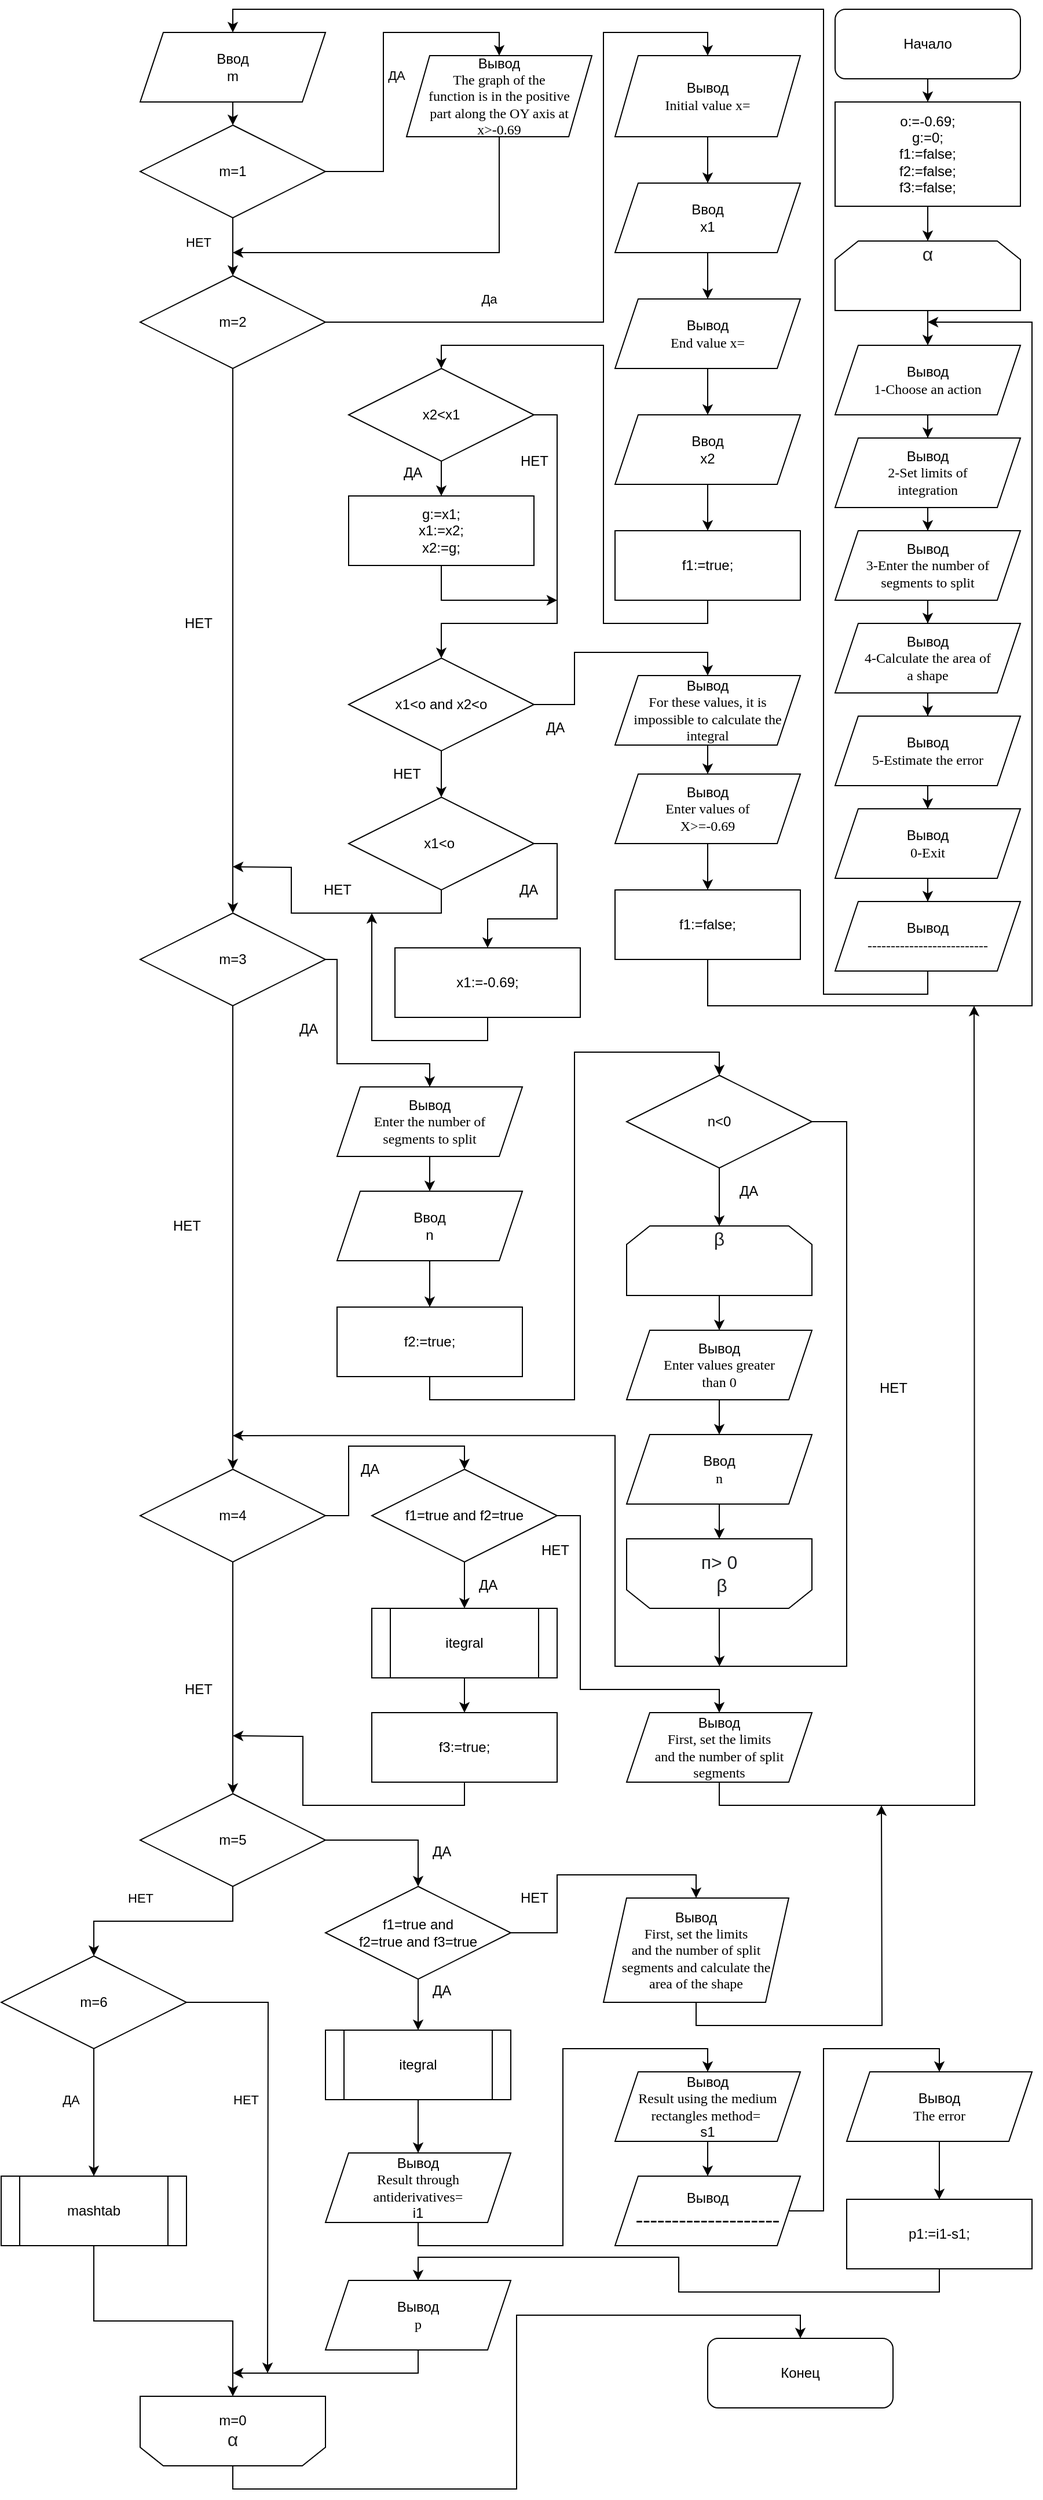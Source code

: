 <mxfile version="14.1.1" type="device"><diagram id="ClOhgn2QvJvD-I6MHnVU" name="Page-1"><mxGraphModel dx="2249" dy="762" grid="1" gridSize="10" guides="1" tooltips="1" connect="1" arrows="1" fold="1" page="1" pageScale="1" pageWidth="827" pageHeight="1169" math="0" shadow="0"><root><mxCell id="0"/><mxCell id="1" parent="0"/><mxCell id="sKtjdgmbqi3v7mKCcm5O-3" style="edgeStyle=orthogonalEdgeStyle;rounded=0;orthogonalLoop=1;jettySize=auto;html=1;exitX=0.5;exitY=1;exitDx=0;exitDy=0;entryX=0.5;entryY=0;entryDx=0;entryDy=0;" parent="1" source="sKtjdgmbqi3v7mKCcm5O-1" target="sKtjdgmbqi3v7mKCcm5O-2" edge="1"><mxGeometry relative="1" as="geometry"/></mxCell><mxCell id="sKtjdgmbqi3v7mKCcm5O-1" value="Начало" style="rounded=1;whiteSpace=wrap;html=1;" parent="1" vertex="1"><mxGeometry x="640" y="10" width="160" height="60" as="geometry"/></mxCell><mxCell id="BV4T6f-aQ7w7a4bFp99j-3" style="edgeStyle=orthogonalEdgeStyle;rounded=0;orthogonalLoop=1;jettySize=auto;html=1;exitX=0.5;exitY=1;exitDx=0;exitDy=0;entryX=0.5;entryY=0;entryDx=0;entryDy=0;" parent="1" source="sKtjdgmbqi3v7mKCcm5O-2" target="BV4T6f-aQ7w7a4bFp99j-2" edge="1"><mxGeometry relative="1" as="geometry"/></mxCell><mxCell id="sKtjdgmbqi3v7mKCcm5O-2" value="o:=-0.69;&lt;br&gt;g:=0;&lt;br&gt;f1:=false;&lt;br&gt;f2:=false;&lt;br&gt;f3:=false;" style="rounded=0;whiteSpace=wrap;html=1;" parent="1" vertex="1"><mxGeometry x="640" y="90" width="160" height="90" as="geometry"/></mxCell><mxCell id="BV4T6f-aQ7w7a4bFp99j-15" style="edgeStyle=orthogonalEdgeStyle;rounded=0;orthogonalLoop=1;jettySize=auto;html=1;exitX=0.5;exitY=1;exitDx=0;exitDy=0;entryX=0.5;entryY=0;entryDx=0;entryDy=0;" parent="1" source="BV4T6f-aQ7w7a4bFp99j-2" target="BV4T6f-aQ7w7a4bFp99j-5" edge="1"><mxGeometry relative="1" as="geometry"/></mxCell><mxCell id="BV4T6f-aQ7w7a4bFp99j-2" value="&lt;span style=&quot;color: rgb(34 , 34 , 34) ; font-family: &amp;#34;arial&amp;#34; , sans-serif ; font-size: 16px ; text-align: left ; background-color: rgb(255 , 255 , 255)&quot;&gt;α&lt;br&gt;&lt;br&gt;&lt;br&gt;&lt;/span&gt;" style="shape=loopLimit;whiteSpace=wrap;html=1;" parent="1" vertex="1"><mxGeometry x="640" y="210" width="160" height="60" as="geometry"/></mxCell><mxCell id="BV4T6f-aQ7w7a4bFp99j-4" value="" style="edgeStyle=orthogonalEdgeStyle;rounded=0;orthogonalLoop=1;jettySize=auto;html=1;" parent="1" source="BV4T6f-aQ7w7a4bFp99j-5" target="BV4T6f-aQ7w7a4bFp99j-7" edge="1"><mxGeometry relative="1" as="geometry"/></mxCell><mxCell id="BV4T6f-aQ7w7a4bFp99j-5" value="Вывод&lt;br&gt;&lt;span lang=&quot;EN-US&quot; style=&quot;font-family: &amp;#34;times new roman&amp;#34; , serif&quot;&gt;&lt;font style=&quot;font-size: 12px&quot;&gt;&lt;span lang=&quot;EN-US&quot; style=&quot;font-family: &amp;#34;times new roman&amp;#34; , serif&quot;&gt;1-&lt;/span&gt;Choose an action&lt;/font&gt;&lt;/span&gt;" style="shape=parallelogram;perimeter=parallelogramPerimeter;whiteSpace=wrap;html=1;fixedSize=1;" parent="1" vertex="1"><mxGeometry x="640" y="300" width="160" height="60" as="geometry"/></mxCell><mxCell id="BV4T6f-aQ7w7a4bFp99j-6" value="" style="edgeStyle=orthogonalEdgeStyle;rounded=0;orthogonalLoop=1;jettySize=auto;html=1;" parent="1" source="BV4T6f-aQ7w7a4bFp99j-7" target="BV4T6f-aQ7w7a4bFp99j-9" edge="1"><mxGeometry relative="1" as="geometry"/></mxCell><mxCell id="BV4T6f-aQ7w7a4bFp99j-7" value="Вывод&lt;br&gt;&lt;span lang=&quot;EN-US&quot; style=&quot;font-family: &amp;#34;times new roman&amp;#34; , serif&quot;&gt;&lt;font style=&quot;font-size: 12px&quot;&gt;2-Set limits of&lt;br/&gt;integration&lt;/font&gt;&lt;/span&gt;" style="shape=parallelogram;perimeter=parallelogramPerimeter;whiteSpace=wrap;html=1;fixedSize=1;" parent="1" vertex="1"><mxGeometry x="640" y="380" width="160" height="60" as="geometry"/></mxCell><mxCell id="BV4T6f-aQ7w7a4bFp99j-8" value="" style="edgeStyle=orthogonalEdgeStyle;rounded=0;orthogonalLoop=1;jettySize=auto;html=1;" parent="1" source="BV4T6f-aQ7w7a4bFp99j-9" target="BV4T6f-aQ7w7a4bFp99j-11" edge="1"><mxGeometry relative="1" as="geometry"/></mxCell><mxCell id="BV4T6f-aQ7w7a4bFp99j-9" value="Вывод&lt;br&gt;&lt;span lang=&quot;EN-US&quot; style=&quot;font-family: &amp;#34;times new roman&amp;#34; , serif&quot;&gt;&lt;font&gt;&lt;span lang=&quot;EN-US&quot; style=&quot;font-family: &amp;#34;times new roman&amp;#34; , serif&quot;&gt;&lt;font style=&quot;font-size: 12px&quot;&gt;3-Enter the number of&lt;br/&gt;segments to split&lt;/font&gt;&lt;/span&gt;&lt;br&gt;&lt;/font&gt;&lt;/span&gt;" style="shape=parallelogram;perimeter=parallelogramPerimeter;whiteSpace=wrap;html=1;fixedSize=1;" parent="1" vertex="1"><mxGeometry x="640" y="460" width="160" height="60" as="geometry"/></mxCell><mxCell id="BV4T6f-aQ7w7a4bFp99j-10" value="" style="edgeStyle=orthogonalEdgeStyle;rounded=0;orthogonalLoop=1;jettySize=auto;html=1;" parent="1" source="BV4T6f-aQ7w7a4bFp99j-11" target="BV4T6f-aQ7w7a4bFp99j-13" edge="1"><mxGeometry relative="1" as="geometry"/></mxCell><mxCell id="BV4T6f-aQ7w7a4bFp99j-11" value="Вывод&lt;br&gt;&lt;span lang=&quot;EN-US&quot; style=&quot;font-family: &amp;#34;times new roman&amp;#34; , serif&quot;&gt;&lt;font&gt;&lt;span lang=&quot;EN-US&quot; style=&quot;font-family: &amp;#34;times new roman&amp;#34; , serif&quot;&gt;&lt;font size=&quot;1&quot;&gt;&lt;span lang=&quot;EN-US&quot; style=&quot;font-family: &amp;#34;times new roman&amp;#34; , serif ; font-size: 12px&quot;&gt;4-Calculate the area of&lt;br/&gt;a shape&lt;/span&gt;&lt;/font&gt;&lt;/span&gt;&lt;br&gt;&lt;/font&gt;&lt;/span&gt;" style="shape=parallelogram;perimeter=parallelogramPerimeter;whiteSpace=wrap;html=1;fixedSize=1;" parent="1" vertex="1"><mxGeometry x="640" y="540" width="160" height="60" as="geometry"/></mxCell><mxCell id="BV4T6f-aQ7w7a4bFp99j-12" value="" style="edgeStyle=orthogonalEdgeStyle;rounded=0;orthogonalLoop=1;jettySize=auto;html=1;" parent="1" source="BV4T6f-aQ7w7a4bFp99j-13" target="BV4T6f-aQ7w7a4bFp99j-14" edge="1"><mxGeometry relative="1" as="geometry"/></mxCell><mxCell id="BV4T6f-aQ7w7a4bFp99j-13" value="Вывод&lt;br&gt;&lt;span lang=&quot;EN-US&quot; style=&quot;font-family: &amp;#34;times new roman&amp;#34; , serif&quot;&gt;&lt;font&gt;&lt;span lang=&quot;EN-US&quot; style=&quot;font-family: &amp;#34;times new roman&amp;#34; , serif&quot;&gt;&lt;font style=&quot;font-size: 12px&quot;&gt;5-Estimate the error&lt;/font&gt;&lt;/span&gt;&lt;br&gt;&lt;/font&gt;&lt;/span&gt;" style="shape=parallelogram;perimeter=parallelogramPerimeter;whiteSpace=wrap;html=1;fixedSize=1;" parent="1" vertex="1"><mxGeometry x="640" y="620" width="160" height="60" as="geometry"/></mxCell><mxCell id="BV4T6f-aQ7w7a4bFp99j-17" style="edgeStyle=orthogonalEdgeStyle;rounded=0;orthogonalLoop=1;jettySize=auto;html=1;entryX=0.5;entryY=0;entryDx=0;entryDy=0;exitX=0.5;exitY=1;exitDx=0;exitDy=0;" parent="1" source="flOYXzLthpwl8kemCCbs-1" target="BV4T6f-aQ7w7a4bFp99j-16" edge="1"><mxGeometry relative="1" as="geometry"><Array as="points"><mxPoint x="720" y="860"/><mxPoint x="630" y="860"/><mxPoint x="630" y="10"/><mxPoint x="120" y="10"/></Array><mxPoint x="630" y="850" as="sourcePoint"/></mxGeometry></mxCell><mxCell id="flOYXzLthpwl8kemCCbs-2" style="edgeStyle=orthogonalEdgeStyle;rounded=0;orthogonalLoop=1;jettySize=auto;html=1;exitX=0.5;exitY=1;exitDx=0;exitDy=0;" edge="1" parent="1" source="BV4T6f-aQ7w7a4bFp99j-14" target="flOYXzLthpwl8kemCCbs-1"><mxGeometry relative="1" as="geometry"/></mxCell><mxCell id="BV4T6f-aQ7w7a4bFp99j-14" value="Вывод&lt;br&gt;&lt;span lang=&quot;EN-US&quot; style=&quot;font-family: &amp;#34;times new roman&amp;#34; , serif&quot;&gt;&lt;font&gt;&lt;span lang=&quot;EN-US&quot; style=&quot;font-family: &amp;#34;times new roman&amp;#34; , serif&quot;&gt;&lt;font style=&quot;font-size: 12px&quot;&gt;0-Exit&lt;/font&gt;&lt;/span&gt;&lt;br&gt;&lt;/font&gt;&lt;/span&gt;" style="shape=parallelogram;perimeter=parallelogramPerimeter;whiteSpace=wrap;html=1;fixedSize=1;" parent="1" vertex="1"><mxGeometry x="640" y="700" width="160" height="60" as="geometry"/></mxCell><mxCell id="BV4T6f-aQ7w7a4bFp99j-19" style="edgeStyle=orthogonalEdgeStyle;rounded=0;orthogonalLoop=1;jettySize=auto;html=1;exitX=0.5;exitY=1;exitDx=0;exitDy=0;entryX=0.5;entryY=0;entryDx=0;entryDy=0;" parent="1" source="BV4T6f-aQ7w7a4bFp99j-16" target="BV4T6f-aQ7w7a4bFp99j-18" edge="1"><mxGeometry relative="1" as="geometry"/></mxCell><mxCell id="BV4T6f-aQ7w7a4bFp99j-16" value="Ввод&lt;br&gt;m" style="shape=parallelogram;perimeter=parallelogramPerimeter;whiteSpace=wrap;html=1;fixedSize=1;" parent="1" vertex="1"><mxGeometry x="40" y="30" width="160" height="60" as="geometry"/></mxCell><mxCell id="BV4T6f-aQ7w7a4bFp99j-18" value="m=1" style="rhombus;whiteSpace=wrap;html=1;" parent="1" vertex="1"><mxGeometry x="40" y="110" width="160" height="80" as="geometry"/></mxCell><mxCell id="BV4T6f-aQ7w7a4bFp99j-20" value="" style="edgeStyle=orthogonalEdgeStyle;rounded=0;orthogonalLoop=1;jettySize=auto;html=1;exitX=1;exitY=0.5;exitDx=0;exitDy=0;entryX=0.5;entryY=0;entryDx=0;entryDy=0;" parent="1" source="BV4T6f-aQ7w7a4bFp99j-18" target="BV4T6f-aQ7w7a4bFp99j-22" edge="1"><mxGeometry relative="1" as="geometry"><mxPoint x="250" y="140" as="sourcePoint"/><Array as="points"><mxPoint x="250" y="150"/><mxPoint x="250" y="30"/><mxPoint x="350" y="30"/></Array></mxGeometry></mxCell><mxCell id="BV4T6f-aQ7w7a4bFp99j-21" value="ДА" style="edgeLabel;html=1;align=center;verticalAlign=middle;resizable=0;points=[];" parent="BV4T6f-aQ7w7a4bFp99j-20" vertex="1" connectable="0"><mxGeometry x="-0.223" y="-1" relative="1" as="geometry"><mxPoint x="10" y="-21" as="offset"/></mxGeometry></mxCell><mxCell id="BV4T6f-aQ7w7a4bFp99j-26" style="edgeStyle=orthogonalEdgeStyle;rounded=0;orthogonalLoop=1;jettySize=auto;html=1;exitX=0.5;exitY=1;exitDx=0;exitDy=0;" parent="1" source="BV4T6f-aQ7w7a4bFp99j-22" edge="1"><mxGeometry relative="1" as="geometry"><mxPoint x="120" y="220" as="targetPoint"/><Array as="points"><mxPoint x="350" y="220"/></Array></mxGeometry></mxCell><mxCell id="BV4T6f-aQ7w7a4bFp99j-22" value="Вывод&lt;br&gt;&lt;span lang=&quot;EN-US&quot; style=&quot;font-family: &amp;#34;times new roman&amp;#34; , serif&quot;&gt;&lt;font style=&quot;font-size: 12px&quot;&gt;The graph of the&lt;br&gt;function is in the positive &lt;br&gt;part along the OY axis at &lt;br&gt;x&amp;gt;-0.69&lt;/font&gt;&lt;/span&gt;" style="shape=parallelogram;perimeter=parallelogramPerimeter;whiteSpace=wrap;html=1;fixedSize=1;" parent="1" vertex="1"><mxGeometry x="270" y="50" width="160" height="70" as="geometry"/></mxCell><mxCell id="BV4T6f-aQ7w7a4bFp99j-23" value="" style="edgeStyle=orthogonalEdgeStyle;rounded=0;orthogonalLoop=1;jettySize=auto;html=1;exitX=0.5;exitY=1;exitDx=0;exitDy=0;entryX=0.5;entryY=0;entryDx=0;entryDy=0;" parent="1" source="BV4T6f-aQ7w7a4bFp99j-18" target="BV4T6f-aQ7w7a4bFp99j-25" edge="1"><mxGeometry relative="1" as="geometry"><mxPoint x="360" y="200" as="sourcePoint"/><mxPoint x="360" y="280" as="targetPoint"/><Array as="points"><mxPoint x="120" y="230"/><mxPoint x="120" y="230"/></Array></mxGeometry></mxCell><mxCell id="BV4T6f-aQ7w7a4bFp99j-24" value="НЕТ" style="edgeLabel;html=1;align=center;verticalAlign=middle;resizable=0;points=[];" parent="BV4T6f-aQ7w7a4bFp99j-23" vertex="1" connectable="0"><mxGeometry x="-0.708" relative="1" as="geometry"><mxPoint x="-30.01" y="12.94" as="offset"/></mxGeometry></mxCell><mxCell id="BV4T6f-aQ7w7a4bFp99j-42" style="edgeStyle=orthogonalEdgeStyle;rounded=0;orthogonalLoop=1;jettySize=auto;html=1;exitX=0.5;exitY=1;exitDx=0;exitDy=0;" parent="1" source="BV4T6f-aQ7w7a4bFp99j-25" target="BV4T6f-aQ7w7a4bFp99j-41" edge="1"><mxGeometry relative="1" as="geometry"/></mxCell><mxCell id="BV4T6f-aQ7w7a4bFp99j-25" value="m=2" style="rhombus;whiteSpace=wrap;html=1;" parent="1" vertex="1"><mxGeometry x="40" y="240" width="160" height="80" as="geometry"/></mxCell><mxCell id="BV4T6f-aQ7w7a4bFp99j-27" value="" style="edgeStyle=orthogonalEdgeStyle;rounded=0;orthogonalLoop=1;jettySize=auto;html=1;entryX=0.5;entryY=0;entryDx=0;entryDy=0;exitX=1;exitY=0.5;exitDx=0;exitDy=0;" parent="1" source="BV4T6f-aQ7w7a4bFp99j-25" target="BV4T6f-aQ7w7a4bFp99j-30" edge="1"><mxGeometry relative="1" as="geometry"><mxPoint x="120" y="320" as="sourcePoint"/><Array as="points"><mxPoint x="440" y="280"/><mxPoint x="440" y="30"/><mxPoint x="530" y="30"/></Array></mxGeometry></mxCell><mxCell id="BV4T6f-aQ7w7a4bFp99j-28" value="Да" style="edgeLabel;html=1;align=center;verticalAlign=middle;resizable=0;points=[];" parent="BV4T6f-aQ7w7a4bFp99j-27" vertex="1" connectable="0"><mxGeometry x="-0.654" y="-1" relative="1" as="geometry"><mxPoint x="36.47" y="-21.03" as="offset"/></mxGeometry></mxCell><mxCell id="BV4T6f-aQ7w7a4bFp99j-38" style="edgeStyle=orthogonalEdgeStyle;rounded=0;orthogonalLoop=1;jettySize=auto;html=1;exitX=0.5;exitY=1;exitDx=0;exitDy=0;entryX=0.5;entryY=0;entryDx=0;entryDy=0;" parent="1" source="BV4T6f-aQ7w7a4bFp99j-30" target="BV4T6f-aQ7w7a4bFp99j-34" edge="1"><mxGeometry relative="1" as="geometry"/></mxCell><mxCell id="BV4T6f-aQ7w7a4bFp99j-30" value="&lt;font style=&quot;font-size: 12px&quot;&gt;Вывод&lt;br&gt;&lt;span lang=&quot;EN-US&quot; style=&quot;font-family: &amp;#34;times new roman&amp;#34; , serif&quot;&gt;Initial&lt;/span&gt;&lt;span lang=&quot;EN-US&quot; style=&quot;font-family: &amp;#34;times new roman&amp;#34; , serif&quot;&gt; &lt;/span&gt;&lt;span lang=&quot;EN-US&quot; style=&quot;font-family: &amp;#34;times new roman&amp;#34; , serif&quot;&gt;value&lt;/span&gt;&lt;span lang=&quot;EN-US&quot; style=&quot;font-family: &amp;#34;times new roman&amp;#34; , serif&quot;&gt; &lt;/span&gt;&lt;span lang=&quot;EN-US&quot; style=&quot;font-family: &amp;#34;times new roman&amp;#34; , serif&quot;&gt;x&lt;/span&gt;&lt;span style=&quot;font-family: &amp;#34;times new roman&amp;#34; , serif&quot;&gt;=&lt;/span&gt;&lt;/font&gt;" style="shape=parallelogram;perimeter=parallelogramPerimeter;whiteSpace=wrap;html=1;fixedSize=1;" parent="1" vertex="1"><mxGeometry x="450" y="50" width="160" height="70" as="geometry"/></mxCell><mxCell id="BV4T6f-aQ7w7a4bFp99j-32" style="edgeStyle=orthogonalEdgeStyle;rounded=0;orthogonalLoop=1;jettySize=auto;html=1;exitX=0.5;exitY=1;exitDx=0;exitDy=0;" parent="1" source="BV4T6f-aQ7w7a4bFp99j-33" target="BV4T6f-aQ7w7a4bFp99j-36" edge="1"><mxGeometry relative="1" as="geometry"/></mxCell><mxCell id="BV4T6f-aQ7w7a4bFp99j-33" value="&lt;font style=&quot;font-size: 12px&quot;&gt;Вывод&lt;br&gt;&lt;span lang=&quot;EN-US&quot; style=&quot;font-family: &amp;#34;times new roman&amp;#34; , serif&quot;&gt;End&amp;nbsp;&lt;/span&gt;&lt;span lang=&quot;EN-US&quot; style=&quot;font-family: &amp;#34;times new roman&amp;#34; , serif&quot;&gt;value&lt;/span&gt;&lt;span lang=&quot;EN-US&quot; style=&quot;font-family: &amp;#34;times new roman&amp;#34; , serif&quot;&gt; &lt;/span&gt;&lt;span lang=&quot;EN-US&quot; style=&quot;font-family: &amp;#34;times new roman&amp;#34; , serif&quot;&gt;x&lt;/span&gt;&lt;span style=&quot;font-family: &amp;#34;times new roman&amp;#34; , serif&quot;&gt;=&lt;/span&gt;&lt;/font&gt;" style="shape=parallelogram;perimeter=parallelogramPerimeter;whiteSpace=wrap;html=1;fixedSize=1;" parent="1" vertex="1"><mxGeometry x="450" y="260" width="160" height="60" as="geometry"/></mxCell><mxCell id="BV4T6f-aQ7w7a4bFp99j-39" style="edgeStyle=orthogonalEdgeStyle;rounded=0;orthogonalLoop=1;jettySize=auto;html=1;exitX=0.5;exitY=1;exitDx=0;exitDy=0;entryX=0.5;entryY=0;entryDx=0;entryDy=0;" parent="1" source="BV4T6f-aQ7w7a4bFp99j-34" target="BV4T6f-aQ7w7a4bFp99j-33" edge="1"><mxGeometry relative="1" as="geometry"/></mxCell><mxCell id="BV4T6f-aQ7w7a4bFp99j-34" value="Ввод&lt;br&gt;x1" style="shape=parallelogram;perimeter=parallelogramPerimeter;whiteSpace=wrap;html=1;fixedSize=1;" parent="1" vertex="1"><mxGeometry x="450" y="160" width="160" height="60" as="geometry"/></mxCell><mxCell id="BV4T6f-aQ7w7a4bFp99j-35" value="" style="edgeStyle=orthogonalEdgeStyle;rounded=0;orthogonalLoop=1;jettySize=auto;html=1;entryX=0.5;entryY=0;entryDx=0;entryDy=0;exitX=0.5;exitY=1;exitDx=0;exitDy=0;" parent="1" source="BV4T6f-aQ7w7a4bFp99j-36" target="BV4T6f-aQ7w7a4bFp99j-37" edge="1"><mxGeometry relative="1" as="geometry"><mxPoint x="120" y="730" as="targetPoint"/></mxGeometry></mxCell><mxCell id="BV4T6f-aQ7w7a4bFp99j-36" value="Ввод&lt;br&gt;x2" style="shape=parallelogram;perimeter=parallelogramPerimeter;whiteSpace=wrap;html=1;fixedSize=1;" parent="1" vertex="1"><mxGeometry x="450" y="360" width="160" height="60" as="geometry"/></mxCell><mxCell id="BV4T6f-aQ7w7a4bFp99j-43" style="edgeStyle=orthogonalEdgeStyle;rounded=0;orthogonalLoop=1;jettySize=auto;html=1;exitX=0.5;exitY=1;exitDx=0;exitDy=0;entryX=0.5;entryY=0;entryDx=0;entryDy=0;" parent="1" source="BV4T6f-aQ7w7a4bFp99j-37" target="BV4T6f-aQ7w7a4bFp99j-40" edge="1"><mxGeometry relative="1" as="geometry"><Array as="points"><mxPoint x="530" y="540"/><mxPoint x="440" y="540"/><mxPoint x="440" y="300"/><mxPoint x="300" y="300"/></Array></mxGeometry></mxCell><mxCell id="BV4T6f-aQ7w7a4bFp99j-37" value="f1:=true;" style="rounded=0;whiteSpace=wrap;html=1;" parent="1" vertex="1"><mxGeometry x="450" y="460" width="160" height="60" as="geometry"/></mxCell><mxCell id="BV4T6f-aQ7w7a4bFp99j-45" style="edgeStyle=orthogonalEdgeStyle;rounded=0;orthogonalLoop=1;jettySize=auto;html=1;exitX=0.5;exitY=1;exitDx=0;exitDy=0;entryX=0.5;entryY=0;entryDx=0;entryDy=0;" parent="1" source="BV4T6f-aQ7w7a4bFp99j-40" target="BV4T6f-aQ7w7a4bFp99j-44" edge="1"><mxGeometry relative="1" as="geometry"/></mxCell><mxCell id="BV4T6f-aQ7w7a4bFp99j-48" style="edgeStyle=orthogonalEdgeStyle;rounded=0;orthogonalLoop=1;jettySize=auto;html=1;exitX=1;exitY=0.5;exitDx=0;exitDy=0;entryX=0.5;entryY=0;entryDx=0;entryDy=0;" parent="1" source="BV4T6f-aQ7w7a4bFp99j-40" target="BV4T6f-aQ7w7a4bFp99j-47" edge="1"><mxGeometry relative="1" as="geometry"><Array as="points"><mxPoint x="400" y="360"/><mxPoint x="400" y="540"/><mxPoint x="300" y="540"/></Array></mxGeometry></mxCell><mxCell id="BV4T6f-aQ7w7a4bFp99j-40" value="x2&amp;lt;x1" style="rhombus;whiteSpace=wrap;html=1;" parent="1" vertex="1"><mxGeometry x="220" y="320" width="160" height="80" as="geometry"/></mxCell><mxCell id="BV4T6f-aQ7w7a4bFp99j-71" style="edgeStyle=orthogonalEdgeStyle;rounded=0;orthogonalLoop=1;jettySize=auto;html=1;exitX=1;exitY=0.5;exitDx=0;exitDy=0;entryX=0.5;entryY=0;entryDx=0;entryDy=0;" parent="1" source="BV4T6f-aQ7w7a4bFp99j-41" target="BV4T6f-aQ7w7a4bFp99j-70" edge="1"><mxGeometry relative="1" as="geometry"><Array as="points"><mxPoint x="210" y="830"/><mxPoint x="210" y="920"/><mxPoint x="290" y="920"/></Array></mxGeometry></mxCell><mxCell id="BV4T6f-aQ7w7a4bFp99j-80" style="edgeStyle=orthogonalEdgeStyle;rounded=0;orthogonalLoop=1;jettySize=auto;html=1;exitX=0.5;exitY=1;exitDx=0;exitDy=0;" parent="1" source="BV4T6f-aQ7w7a4bFp99j-41" target="BV4T6f-aQ7w7a4bFp99j-79" edge="1"><mxGeometry relative="1" as="geometry"/></mxCell><mxCell id="BV4T6f-aQ7w7a4bFp99j-41" value="m=3" style="rhombus;whiteSpace=wrap;html=1;" parent="1" vertex="1"><mxGeometry x="40" y="790" width="160" height="80" as="geometry"/></mxCell><mxCell id="BV4T6f-aQ7w7a4bFp99j-49" style="edgeStyle=orthogonalEdgeStyle;rounded=0;orthogonalLoop=1;jettySize=auto;html=1;exitX=0.5;exitY=1;exitDx=0;exitDy=0;" parent="1" source="BV4T6f-aQ7w7a4bFp99j-44" edge="1"><mxGeometry relative="1" as="geometry"><mxPoint x="400" y="520" as="targetPoint"/><Array as="points"><mxPoint x="300" y="520"/><mxPoint x="300" y="520"/></Array></mxGeometry></mxCell><mxCell id="BV4T6f-aQ7w7a4bFp99j-44" value="g:=x1;&lt;br&gt;x1:=x2;&lt;br&gt;x2:=g;" style="rounded=0;whiteSpace=wrap;html=1;" parent="1" vertex="1"><mxGeometry x="220" y="430" width="160" height="60" as="geometry"/></mxCell><mxCell id="BV4T6f-aQ7w7a4bFp99j-46" value="&lt;font style=&quot;vertical-align: inherit&quot;&gt;&lt;font style=&quot;vertical-align: inherit&quot;&gt;ДА&lt;/font&gt;&lt;/font&gt;" style="text;html=1;align=center;verticalAlign=middle;resizable=0;points=[];autosize=1;" parent="1" vertex="1"><mxGeometry x="260" y="400" width="30" height="20" as="geometry"/></mxCell><mxCell id="BV4T6f-aQ7w7a4bFp99j-52" style="edgeStyle=orthogonalEdgeStyle;rounded=0;orthogonalLoop=1;jettySize=auto;html=1;exitX=1;exitY=0.5;exitDx=0;exitDy=0;entryX=0.5;entryY=0;entryDx=0;entryDy=0;" parent="1" source="BV4T6f-aQ7w7a4bFp99j-47" target="BV4T6f-aQ7w7a4bFp99j-51" edge="1"><mxGeometry relative="1" as="geometry"/></mxCell><mxCell id="BV4T6f-aQ7w7a4bFp99j-61" style="edgeStyle=orthogonalEdgeStyle;rounded=0;orthogonalLoop=1;jettySize=auto;html=1;exitX=0.5;exitY=1;exitDx=0;exitDy=0;entryX=0.5;entryY=0;entryDx=0;entryDy=0;" parent="1" source="BV4T6f-aQ7w7a4bFp99j-47" target="BV4T6f-aQ7w7a4bFp99j-60" edge="1"><mxGeometry relative="1" as="geometry"/></mxCell><mxCell id="BV4T6f-aQ7w7a4bFp99j-47" value="x1&amp;lt;o and x2&amp;lt;o" style="rhombus;whiteSpace=wrap;html=1;" parent="1" vertex="1"><mxGeometry x="220" y="570" width="160" height="80" as="geometry"/></mxCell><mxCell id="BV4T6f-aQ7w7a4bFp99j-50" value="&lt;font style=&quot;vertical-align: inherit&quot;&gt;&lt;font style=&quot;vertical-align: inherit&quot;&gt;НЕТ&lt;/font&gt;&lt;/font&gt;" style="text;html=1;align=center;verticalAlign=middle;resizable=0;points=[];autosize=1;" parent="1" vertex="1"><mxGeometry x="360" y="390" width="40" height="20" as="geometry"/></mxCell><mxCell id="BV4T6f-aQ7w7a4bFp99j-56" style="edgeStyle=orthogonalEdgeStyle;rounded=0;orthogonalLoop=1;jettySize=auto;html=1;exitX=0.5;exitY=1;exitDx=0;exitDy=0;" parent="1" source="BV4T6f-aQ7w7a4bFp99j-51" target="BV4T6f-aQ7w7a4bFp99j-55" edge="1"><mxGeometry relative="1" as="geometry"/></mxCell><mxCell id="BV4T6f-aQ7w7a4bFp99j-51" value="Вывод&lt;br&gt;&lt;span lang=&quot;EN-US&quot; style=&quot;font-family: &amp;#34;times new roman&amp;#34; , serif&quot;&gt;&lt;font style=&quot;font-size: 12px&quot;&gt;For these values, it is&lt;br&gt;impossible to calculate the integral&lt;/font&gt;&lt;/span&gt;" style="shape=parallelogram;perimeter=parallelogramPerimeter;whiteSpace=wrap;html=1;fixedSize=1;" parent="1" vertex="1"><mxGeometry x="450" y="585" width="160" height="60" as="geometry"/></mxCell><mxCell id="BV4T6f-aQ7w7a4bFp99j-53" value="&lt;font style=&quot;vertical-align: inherit&quot;&gt;&lt;font style=&quot;vertical-align: inherit&quot;&gt;ДА&lt;/font&gt;&lt;/font&gt;" style="text;html=1;align=center;verticalAlign=middle;resizable=0;points=[];autosize=1;" parent="1" vertex="1"><mxGeometry x="383" y="620" width="30" height="20" as="geometry"/></mxCell><mxCell id="BV4T6f-aQ7w7a4bFp99j-58" style="edgeStyle=orthogonalEdgeStyle;rounded=0;orthogonalLoop=1;jettySize=auto;html=1;exitX=0.5;exitY=1;exitDx=0;exitDy=0;entryX=0.5;entryY=0;entryDx=0;entryDy=0;" parent="1" source="BV4T6f-aQ7w7a4bFp99j-55" target="BV4T6f-aQ7w7a4bFp99j-57" edge="1"><mxGeometry relative="1" as="geometry"/></mxCell><mxCell id="BV4T6f-aQ7w7a4bFp99j-55" value="Вывод&lt;br&gt;&lt;span lang=&quot;EN-US&quot; style=&quot;font-family: &amp;#34;times new roman&amp;#34; , serif&quot;&gt;&lt;font&gt;&lt;span lang=&quot;EN-US&quot; style=&quot;font-family: &amp;#34;times new roman&amp;#34; , serif&quot;&gt;&lt;font style=&quot;font-size: 12px&quot;&gt;Enter values of&lt;br/&gt;X&amp;gt;=-0.69&lt;/font&gt;&lt;/span&gt;&lt;br&gt;&lt;/font&gt;&lt;/span&gt;" style="shape=parallelogram;perimeter=parallelogramPerimeter;whiteSpace=wrap;html=1;fixedSize=1;" parent="1" vertex="1"><mxGeometry x="450" y="670" width="160" height="60" as="geometry"/></mxCell><mxCell id="BV4T6f-aQ7w7a4bFp99j-59" style="edgeStyle=orthogonalEdgeStyle;rounded=0;orthogonalLoop=1;jettySize=auto;html=1;exitX=0.5;exitY=1;exitDx=0;exitDy=0;" parent="1" source="BV4T6f-aQ7w7a4bFp99j-57" edge="1"><mxGeometry relative="1" as="geometry"><mxPoint x="720" y="280" as="targetPoint"/><Array as="points"><mxPoint x="530" y="870"/><mxPoint x="810" y="870"/><mxPoint x="810" y="280"/></Array></mxGeometry></mxCell><mxCell id="BV4T6f-aQ7w7a4bFp99j-57" value="f1:=false;" style="rounded=0;whiteSpace=wrap;html=1;" parent="1" vertex="1"><mxGeometry x="450" y="770" width="160" height="60" as="geometry"/></mxCell><mxCell id="BV4T6f-aQ7w7a4bFp99j-63" style="edgeStyle=orthogonalEdgeStyle;rounded=0;orthogonalLoop=1;jettySize=auto;html=1;exitX=0.5;exitY=1;exitDx=0;exitDy=0;" parent="1" source="BV4T6f-aQ7w7a4bFp99j-60" edge="1"><mxGeometry relative="1" as="geometry"><mxPoint x="120" y="750" as="targetPoint"/></mxGeometry></mxCell><mxCell id="BV4T6f-aQ7w7a4bFp99j-67" style="edgeStyle=orthogonalEdgeStyle;rounded=0;orthogonalLoop=1;jettySize=auto;html=1;exitX=1;exitY=0.5;exitDx=0;exitDy=0;entryX=0.5;entryY=0;entryDx=0;entryDy=0;" parent="1" source="BV4T6f-aQ7w7a4bFp99j-60" target="BV4T6f-aQ7w7a4bFp99j-66" edge="1"><mxGeometry relative="1" as="geometry"/></mxCell><mxCell id="BV4T6f-aQ7w7a4bFp99j-60" value="x1&amp;lt;o&amp;nbsp;" style="rhombus;whiteSpace=wrap;html=1;" parent="1" vertex="1"><mxGeometry x="220" y="690" width="160" height="80" as="geometry"/></mxCell><mxCell id="BV4T6f-aQ7w7a4bFp99j-62" value="&lt;font style=&quot;vertical-align: inherit&quot;&gt;&lt;font style=&quot;vertical-align: inherit&quot;&gt;НЕТ&lt;/font&gt;&lt;/font&gt;" style="text;html=1;align=center;verticalAlign=middle;resizable=0;points=[];autosize=1;" parent="1" vertex="1"><mxGeometry x="250" y="660" width="40" height="20" as="geometry"/></mxCell><mxCell id="BV4T6f-aQ7w7a4bFp99j-64" value="&lt;font style=&quot;vertical-align: inherit&quot;&gt;&lt;font style=&quot;vertical-align: inherit&quot;&gt;НЕТ&lt;/font&gt;&lt;/font&gt;" style="text;html=1;align=center;verticalAlign=middle;resizable=0;points=[];autosize=1;" parent="1" vertex="1"><mxGeometry x="190" y="760" width="40" height="20" as="geometry"/></mxCell><mxCell id="BV4T6f-aQ7w7a4bFp99j-69" style="edgeStyle=orthogonalEdgeStyle;rounded=0;orthogonalLoop=1;jettySize=auto;html=1;exitX=0.5;exitY=1;exitDx=0;exitDy=0;" parent="1" source="BV4T6f-aQ7w7a4bFp99j-66" edge="1"><mxGeometry relative="1" as="geometry"><mxPoint x="240" y="790" as="targetPoint"/></mxGeometry></mxCell><mxCell id="BV4T6f-aQ7w7a4bFp99j-66" value="x1:=-0.69;" style="whiteSpace=wrap;html=1;" parent="1" vertex="1"><mxGeometry x="260" y="820" width="160" height="60" as="geometry"/></mxCell><mxCell id="BV4T6f-aQ7w7a4bFp99j-68" value="&lt;font style=&quot;vertical-align: inherit&quot;&gt;&lt;font style=&quot;vertical-align: inherit&quot;&gt;ДА&lt;/font&gt;&lt;/font&gt;" style="text;html=1;align=center;verticalAlign=middle;resizable=0;points=[];autosize=1;" parent="1" vertex="1"><mxGeometry x="360" y="760" width="30" height="20" as="geometry"/></mxCell><mxCell id="BV4T6f-aQ7w7a4bFp99j-74" style="edgeStyle=orthogonalEdgeStyle;rounded=0;orthogonalLoop=1;jettySize=auto;html=1;exitX=0.5;exitY=1;exitDx=0;exitDy=0;entryX=0.5;entryY=0;entryDx=0;entryDy=0;" parent="1" source="BV4T6f-aQ7w7a4bFp99j-70" target="BV4T6f-aQ7w7a4bFp99j-73" edge="1"><mxGeometry relative="1" as="geometry"/></mxCell><mxCell id="BV4T6f-aQ7w7a4bFp99j-70" value="Вывод&lt;br&gt;&lt;span lang=&quot;EN-US&quot; style=&quot;font-family: &amp;#34;times new roman&amp;#34; , serif&quot;&gt;&lt;font style=&quot;font-size: 12px&quot;&gt;Enter the number of&lt;br/&gt;segments to split&lt;/font&gt;&lt;/span&gt;" style="shape=parallelogram;perimeter=parallelogramPerimeter;whiteSpace=wrap;html=1;fixedSize=1;" parent="1" vertex="1"><mxGeometry x="210" y="940" width="160" height="60" as="geometry"/></mxCell><mxCell id="BV4T6f-aQ7w7a4bFp99j-72" value="&lt;font style=&quot;vertical-align: inherit&quot;&gt;&lt;font style=&quot;vertical-align: inherit&quot;&gt;ДА&lt;/font&gt;&lt;/font&gt;" style="text;html=1;align=center;verticalAlign=middle;resizable=0;points=[];autosize=1;" parent="1" vertex="1"><mxGeometry x="170" y="880" width="30" height="20" as="geometry"/></mxCell><mxCell id="BV4T6f-aQ7w7a4bFp99j-76" style="edgeStyle=orthogonalEdgeStyle;rounded=0;orthogonalLoop=1;jettySize=auto;html=1;exitX=0.5;exitY=1;exitDx=0;exitDy=0;entryX=0.5;entryY=0;entryDx=0;entryDy=0;" parent="1" source="BV4T6f-aQ7w7a4bFp99j-73" target="BV4T6f-aQ7w7a4bFp99j-75" edge="1"><mxGeometry relative="1" as="geometry"/></mxCell><mxCell id="BV4T6f-aQ7w7a4bFp99j-73" value="Ввод&lt;br&gt;n" style="shape=parallelogram;perimeter=parallelogramPerimeter;whiteSpace=wrap;html=1;fixedSize=1;" parent="1" vertex="1"><mxGeometry x="210" y="1030" width="160" height="60" as="geometry"/></mxCell><mxCell id="BV4T6f-aQ7w7a4bFp99j-78" style="edgeStyle=orthogonalEdgeStyle;rounded=0;orthogonalLoop=1;jettySize=auto;html=1;exitX=0.5;exitY=1;exitDx=0;exitDy=0;entryX=0.5;entryY=0;entryDx=0;entryDy=0;" parent="1" source="BV4T6f-aQ7w7a4bFp99j-75" target="BV4T6f-aQ7w7a4bFp99j-77" edge="1"><mxGeometry relative="1" as="geometry"/></mxCell><mxCell id="BV4T6f-aQ7w7a4bFp99j-75" value="f2:=true;" style="whiteSpace=wrap;html=1;" parent="1" vertex="1"><mxGeometry x="210" y="1130" width="160" height="60" as="geometry"/></mxCell><mxCell id="BV4T6f-aQ7w7a4bFp99j-90" style="edgeStyle=orthogonalEdgeStyle;rounded=0;orthogonalLoop=1;jettySize=auto;html=1;exitX=0.5;exitY=1;exitDx=0;exitDy=0;entryX=0.5;entryY=0;entryDx=0;entryDy=0;" parent="1" source="BV4T6f-aQ7w7a4bFp99j-77" target="BV4T6f-aQ7w7a4bFp99j-84" edge="1"><mxGeometry relative="1" as="geometry"/></mxCell><mxCell id="BV4T6f-aQ7w7a4bFp99j-92" style="edgeStyle=orthogonalEdgeStyle;rounded=0;orthogonalLoop=1;jettySize=auto;html=1;exitX=1;exitY=0.5;exitDx=0;exitDy=0;" parent="1" source="BV4T6f-aQ7w7a4bFp99j-77" edge="1"><mxGeometry relative="1" as="geometry"><mxPoint x="120" y="1240.941" as="targetPoint"/><Array as="points"><mxPoint x="650" y="970"/><mxPoint x="650" y="1440"/><mxPoint x="450" y="1440"/><mxPoint x="450" y="1241"/></Array></mxGeometry></mxCell><mxCell id="BV4T6f-aQ7w7a4bFp99j-77" value="n&amp;lt;0" style="rhombus;whiteSpace=wrap;html=1;" parent="1" vertex="1"><mxGeometry x="460" y="930" width="160" height="80" as="geometry"/></mxCell><mxCell id="BV4T6f-aQ7w7a4bFp99j-96" style="edgeStyle=orthogonalEdgeStyle;rounded=0;orthogonalLoop=1;jettySize=auto;html=1;exitX=1;exitY=0.5;exitDx=0;exitDy=0;entryX=0.5;entryY=0;entryDx=0;entryDy=0;" parent="1" source="BV4T6f-aQ7w7a4bFp99j-79" target="BV4T6f-aQ7w7a4bFp99j-100" edge="1"><mxGeometry relative="1" as="geometry"><mxPoint x="290" y="1360" as="targetPoint"/></mxGeometry></mxCell><mxCell id="BV4T6f-aQ7w7a4bFp99j-99" style="edgeStyle=orthogonalEdgeStyle;rounded=0;orthogonalLoop=1;jettySize=auto;html=1;exitX=0.5;exitY=1;exitDx=0;exitDy=0;" parent="1" source="BV4T6f-aQ7w7a4bFp99j-79" target="BV4T6f-aQ7w7a4bFp99j-98" edge="1"><mxGeometry relative="1" as="geometry"/></mxCell><mxCell id="BV4T6f-aQ7w7a4bFp99j-79" value="m=4" style="rhombus;whiteSpace=wrap;html=1;" parent="1" vertex="1"><mxGeometry x="40" y="1270" width="160" height="80" as="geometry"/></mxCell><mxCell id="BV4T6f-aQ7w7a4bFp99j-81" value="&lt;font style=&quot;vertical-align: inherit&quot;&gt;&lt;font style=&quot;vertical-align: inherit&quot;&gt;НЕТ&lt;/font&gt;&lt;/font&gt;" style="text;html=1;align=center;verticalAlign=middle;resizable=0;points=[];autosize=1;" parent="1" vertex="1"><mxGeometry x="70" y="530" width="40" height="20" as="geometry"/></mxCell><mxCell id="BV4T6f-aQ7w7a4bFp99j-82" value="&lt;font style=&quot;vertical-align: inherit&quot;&gt;&lt;font style=&quot;vertical-align: inherit&quot;&gt;НЕТ&lt;/font&gt;&lt;/font&gt;" style="text;html=1;align=center;verticalAlign=middle;resizable=0;points=[];autosize=1;" parent="1" vertex="1"><mxGeometry x="60" y="1050" width="40" height="20" as="geometry"/></mxCell><mxCell id="BV4T6f-aQ7w7a4bFp99j-83" style="edgeStyle=orthogonalEdgeStyle;rounded=0;orthogonalLoop=1;jettySize=auto;html=1;exitX=0.5;exitY=1;exitDx=0;exitDy=0;entryX=0.5;entryY=0;entryDx=0;entryDy=0;" parent="1" source="BV4T6f-aQ7w7a4bFp99j-84" target="BV4T6f-aQ7w7a4bFp99j-86" edge="1"><mxGeometry relative="1" as="geometry"/></mxCell><mxCell id="BV4T6f-aQ7w7a4bFp99j-84" value="&lt;span style=&quot;color: rgb(32 , 33 , 36) ; font-family: &amp;#34;arial&amp;#34; , sans-serif ; font-size: 16px ; text-align: left ; background-color: rgb(255 , 255 , 255)&quot;&gt;&lt;font style=&quot;vertical-align: inherit&quot;&gt;&lt;font style=&quot;vertical-align: inherit&quot;&gt;β&lt;br&gt;&lt;/font&gt;&lt;/font&gt;&lt;/span&gt;&lt;b style=&quot;color: rgb(32 , 33 , 36) ; font-family: &amp;#34;arial&amp;#34; , sans-serif ; font-size: 16px ; text-align: left ; background-color: rgb(255 , 255 , 255)&quot;&gt;&lt;br&gt;&lt;br&gt;&lt;/b&gt;" style="shape=loopLimit;whiteSpace=wrap;html=1;" parent="1" vertex="1"><mxGeometry x="460" y="1060" width="160" height="60" as="geometry"/></mxCell><mxCell id="BV4T6f-aQ7w7a4bFp99j-85" value="" style="edgeStyle=orthogonalEdgeStyle;rounded=0;orthogonalLoop=1;jettySize=auto;html=1;" parent="1" source="BV4T6f-aQ7w7a4bFp99j-86" target="BV4T6f-aQ7w7a4bFp99j-88" edge="1"><mxGeometry relative="1" as="geometry"/></mxCell><mxCell id="BV4T6f-aQ7w7a4bFp99j-86" value="Вывод&lt;br&gt;&lt;span lang=&quot;EN-US&quot; style=&quot;font-family: &amp;#34;times new roman&amp;#34; , serif&quot;&gt;&lt;font style=&quot;font-size: 12px&quot;&gt;Enter values greater&lt;br/&gt;than 0&lt;/font&gt;&lt;/span&gt;" style="shape=parallelogram;perimeter=parallelogramPerimeter;whiteSpace=wrap;html=1;fixedSize=1;" parent="1" vertex="1"><mxGeometry x="460" y="1150" width="160" height="60" as="geometry"/></mxCell><mxCell id="BV4T6f-aQ7w7a4bFp99j-87" style="edgeStyle=orthogonalEdgeStyle;rounded=0;orthogonalLoop=1;jettySize=auto;html=1;exitX=0.5;exitY=1;exitDx=0;exitDy=0;entryX=0.5;entryY=1;entryDx=0;entryDy=0;" parent="1" source="BV4T6f-aQ7w7a4bFp99j-88" target="BV4T6f-aQ7w7a4bFp99j-89" edge="1"><mxGeometry relative="1" as="geometry"/></mxCell><mxCell id="BV4T6f-aQ7w7a4bFp99j-88" value="Ввод&lt;br&gt;&lt;span lang=&quot;EN-US&quot; style=&quot;font-family: &amp;#34;times new roman&amp;#34; , serif&quot;&gt;&lt;font style=&quot;font-size: 12px&quot;&gt;n&lt;br&gt;&lt;/font&gt;&lt;/span&gt;" style="shape=parallelogram;perimeter=parallelogramPerimeter;whiteSpace=wrap;html=1;fixedSize=1;" parent="1" vertex="1"><mxGeometry x="460" y="1240" width="160" height="60" as="geometry"/></mxCell><mxCell id="BV4T6f-aQ7w7a4bFp99j-93" style="edgeStyle=orthogonalEdgeStyle;rounded=0;orthogonalLoop=1;jettySize=auto;html=1;exitX=0.5;exitY=0;exitDx=0;exitDy=0;" parent="1" source="BV4T6f-aQ7w7a4bFp99j-89" edge="1"><mxGeometry relative="1" as="geometry"><mxPoint x="540.176" y="1440" as="targetPoint"/></mxGeometry></mxCell><mxCell id="BV4T6f-aQ7w7a4bFp99j-89" value="&lt;span style=&quot;color: rgb(32 , 33 , 36) ; font-family: &amp;#34;arial&amp;#34; , sans-serif ; font-size: 16px ; text-align: left ; background-color: rgb(255 , 255 , 255)&quot;&gt;&lt;font style=&quot;vertical-align: inherit&quot;&gt;&lt;font style=&quot;vertical-align: inherit&quot;&gt;п&amp;gt; 0 &lt;/font&gt;&lt;/font&gt;&lt;br&gt;&amp;nbsp;&lt;/span&gt;&lt;span style=&quot;color: rgb(32 , 33 , 36) ; font-family: &amp;#34;arial&amp;#34; , sans-serif ; font-size: 16px ; text-align: left ; background-color: rgb(255 , 255 , 255)&quot;&gt;&lt;font style=&quot;vertical-align: inherit&quot;&gt;&lt;font style=&quot;vertical-align: inherit&quot;&gt;β&lt;/font&gt;&lt;/font&gt;&lt;/span&gt;&lt;b style=&quot;color: rgb(32 , 33 , 36) ; font-family: &amp;#34;arial&amp;#34; , sans-serif ; font-size: 16px ; text-align: left ; background-color: rgb(255 , 255 , 255)&quot;&gt;&lt;br&gt;&lt;/b&gt;" style="shape=loopLimit;whiteSpace=wrap;html=1;direction=west;" parent="1" vertex="1"><mxGeometry x="460" y="1330" width="160" height="60" as="geometry"/></mxCell><mxCell id="BV4T6f-aQ7w7a4bFp99j-91" value="&lt;font style=&quot;vertical-align: inherit&quot;&gt;&lt;font style=&quot;vertical-align: inherit&quot;&gt;ДА&lt;/font&gt;&lt;/font&gt;" style="text;html=1;align=center;verticalAlign=middle;resizable=0;points=[];autosize=1;" parent="1" vertex="1"><mxGeometry x="550" y="1020" width="30" height="20" as="geometry"/></mxCell><mxCell id="BV4T6f-aQ7w7a4bFp99j-94" value="&lt;font style=&quot;vertical-align: inherit&quot;&gt;&lt;font style=&quot;vertical-align: inherit&quot;&gt;НЕТ&lt;/font&gt;&lt;/font&gt;" style="text;html=1;align=center;verticalAlign=middle;resizable=0;points=[];autosize=1;" parent="1" vertex="1"><mxGeometry x="670" y="1190" width="40" height="20" as="geometry"/></mxCell><mxCell id="BV4T6f-aQ7w7a4bFp99j-97" value="&lt;font style=&quot;vertical-align: inherit&quot;&gt;&lt;font style=&quot;vertical-align: inherit&quot;&gt;ДА&lt;/font&gt;&lt;/font&gt;" style="text;html=1;align=center;verticalAlign=middle;resizable=0;points=[];autosize=1;" parent="1" vertex="1"><mxGeometry x="223" y="1260" width="30" height="20" as="geometry"/></mxCell><mxCell id="BV4T6f-aQ7w7a4bFp99j-115" style="edgeStyle=orthogonalEdgeStyle;rounded=0;orthogonalLoop=1;jettySize=auto;html=1;exitX=1;exitY=0.5;exitDx=0;exitDy=0;entryX=0.5;entryY=0;entryDx=0;entryDy=0;" parent="1" source="BV4T6f-aQ7w7a4bFp99j-98" target="BV4T6f-aQ7w7a4bFp99j-114" edge="1"><mxGeometry relative="1" as="geometry"/></mxCell><mxCell id="flOYXzLthpwl8kemCCbs-3" style="edgeStyle=orthogonalEdgeStyle;rounded=0;orthogonalLoop=1;jettySize=auto;html=1;exitX=0.5;exitY=1;exitDx=0;exitDy=0;entryX=0.5;entryY=0;entryDx=0;entryDy=0;" edge="1" parent="1" source="BV4T6f-aQ7w7a4bFp99j-98" target="flOYXzLthpwl8kemCCbs-14"><mxGeometry relative="1" as="geometry"><mxPoint x="120" y="2000" as="targetPoint"/></mxGeometry></mxCell><mxCell id="flOYXzLthpwl8kemCCbs-19" value="НЕТ" style="edgeLabel;html=1;align=center;verticalAlign=middle;resizable=0;points=[];" vertex="1" connectable="0" parent="flOYXzLthpwl8kemCCbs-3"><mxGeometry x="0.144" y="-1" relative="1" as="geometry"><mxPoint x="-7" y="-19" as="offset"/></mxGeometry></mxCell><mxCell id="BV4T6f-aQ7w7a4bFp99j-98" value="m=5" style="rhombus;whiteSpace=wrap;html=1;" parent="1" vertex="1"><mxGeometry x="40" y="1550" width="160" height="80" as="geometry"/></mxCell><mxCell id="BV4T6f-aQ7w7a4bFp99j-103" value="" style="edgeStyle=orthogonalEdgeStyle;rounded=0;orthogonalLoop=1;jettySize=auto;html=1;" parent="1" source="BV4T6f-aQ7w7a4bFp99j-100" target="BV4T6f-aQ7w7a4bFp99j-102" edge="1"><mxGeometry relative="1" as="geometry"/></mxCell><mxCell id="BV4T6f-aQ7w7a4bFp99j-110" style="edgeStyle=orthogonalEdgeStyle;rounded=0;orthogonalLoop=1;jettySize=auto;html=1;exitX=1;exitY=0.5;exitDx=0;exitDy=0;entryX=0.5;entryY=0;entryDx=0;entryDy=0;" parent="1" source="BV4T6f-aQ7w7a4bFp99j-100" target="BV4T6f-aQ7w7a4bFp99j-109" edge="1"><mxGeometry relative="1" as="geometry"><Array as="points"><mxPoint x="420" y="1310"/><mxPoint x="420" y="1460"/><mxPoint x="540" y="1460"/></Array></mxGeometry></mxCell><mxCell id="BV4T6f-aQ7w7a4bFp99j-100" value="f1=true and f2=true" style="rhombus;whiteSpace=wrap;html=1;" parent="1" vertex="1"><mxGeometry x="240" y="1270" width="160" height="80" as="geometry"/></mxCell><mxCell id="BV4T6f-aQ7w7a4bFp99j-105" style="edgeStyle=orthogonalEdgeStyle;rounded=0;orthogonalLoop=1;jettySize=auto;html=1;exitX=0.5;exitY=1;exitDx=0;exitDy=0;entryX=0.5;entryY=0;entryDx=0;entryDy=0;" parent="1" source="BV4T6f-aQ7w7a4bFp99j-102" target="BV4T6f-aQ7w7a4bFp99j-106" edge="1"><mxGeometry relative="1" as="geometry"><mxPoint x="120" y="1480" as="targetPoint"/><Array as="points"/></mxGeometry></mxCell><mxCell id="BV4T6f-aQ7w7a4bFp99j-102" value="&lt;font style=&quot;vertical-align: inherit&quot;&gt;&lt;font style=&quot;vertical-align: inherit&quot;&gt;itegral&lt;/font&gt;&lt;/font&gt;" style="shape=process;whiteSpace=wrap;html=1;backgroundOutline=1;" parent="1" vertex="1"><mxGeometry x="240" y="1390" width="160" height="60" as="geometry"/></mxCell><mxCell id="BV4T6f-aQ7w7a4bFp99j-104" value="&lt;font style=&quot;vertical-align: inherit&quot;&gt;&lt;font style=&quot;vertical-align: inherit&quot;&gt;ДА&lt;/font&gt;&lt;/font&gt;" style="text;html=1;align=center;verticalAlign=middle;resizable=0;points=[];autosize=1;" parent="1" vertex="1"><mxGeometry x="325" y="1360" width="30" height="20" as="geometry"/></mxCell><mxCell id="BV4T6f-aQ7w7a4bFp99j-107" style="edgeStyle=orthogonalEdgeStyle;rounded=0;orthogonalLoop=1;jettySize=auto;html=1;exitX=0.5;exitY=1;exitDx=0;exitDy=0;" parent="1" source="BV4T6f-aQ7w7a4bFp99j-106" edge="1"><mxGeometry relative="1" as="geometry"><mxPoint x="120" y="1500" as="targetPoint"/></mxGeometry></mxCell><mxCell id="BV4T6f-aQ7w7a4bFp99j-106" value="f3:=true;" style="rounded=0;whiteSpace=wrap;html=1;" parent="1" vertex="1"><mxGeometry x="240" y="1480" width="160" height="60" as="geometry"/></mxCell><mxCell id="BV4T6f-aQ7w7a4bFp99j-112" style="edgeStyle=orthogonalEdgeStyle;rounded=0;orthogonalLoop=1;jettySize=auto;html=1;exitX=0.5;exitY=1;exitDx=0;exitDy=0;" parent="1" source="BV4T6f-aQ7w7a4bFp99j-109" edge="1"><mxGeometry relative="1" as="geometry"><mxPoint x="760" y="870" as="targetPoint"/></mxGeometry></mxCell><mxCell id="BV4T6f-aQ7w7a4bFp99j-109" value="Вывод&lt;br&gt;&lt;span lang=&quot;EN-US&quot; style=&quot;font-family: &amp;#34;times new roman&amp;#34; , serif&quot;&gt;&lt;font style=&quot;font-size: 12px&quot;&gt;First, set the limits&lt;br/&gt;and the number of split segments&lt;/font&gt;&lt;/span&gt;" style="shape=parallelogram;perimeter=parallelogramPerimeter;whiteSpace=wrap;html=1;fixedSize=1;" parent="1" vertex="1"><mxGeometry x="460" y="1480" width="160" height="60" as="geometry"/></mxCell><mxCell id="BV4T6f-aQ7w7a4bFp99j-111" value="НЕТ" style="text;html=1;align=center;verticalAlign=middle;resizable=0;points=[];autosize=1;" parent="1" vertex="1"><mxGeometry x="378" y="1330" width="40" height="20" as="geometry"/></mxCell><mxCell id="BV4T6f-aQ7w7a4bFp99j-113" value="НЕТ" style="text;html=1;align=center;verticalAlign=middle;resizable=0;points=[];autosize=1;" parent="1" vertex="1"><mxGeometry x="70" y="1450" width="40" height="20" as="geometry"/></mxCell><mxCell id="BV4T6f-aQ7w7a4bFp99j-118" style="edgeStyle=orthogonalEdgeStyle;rounded=0;orthogonalLoop=1;jettySize=auto;html=1;exitX=0.5;exitY=1;exitDx=0;exitDy=0;entryX=0.5;entryY=0;entryDx=0;entryDy=0;" parent="1" source="BV4T6f-aQ7w7a4bFp99j-114" target="BV4T6f-aQ7w7a4bFp99j-117" edge="1"><mxGeometry relative="1" as="geometry"/></mxCell><mxCell id="BV4T6f-aQ7w7a4bFp99j-121" style="edgeStyle=orthogonalEdgeStyle;rounded=0;orthogonalLoop=1;jettySize=auto;html=1;exitX=1;exitY=0.5;exitDx=0;exitDy=0;entryX=0.5;entryY=0;entryDx=0;entryDy=0;" parent="1" source="BV4T6f-aQ7w7a4bFp99j-114" target="BV4T6f-aQ7w7a4bFp99j-120" edge="1"><mxGeometry relative="1" as="geometry"/></mxCell><mxCell id="BV4T6f-aQ7w7a4bFp99j-114" value="f1=true and &lt;br&gt;f2=true and f3=true" style="rhombus;whiteSpace=wrap;html=1;" parent="1" vertex="1"><mxGeometry x="200" y="1630" width="160" height="80" as="geometry"/></mxCell><mxCell id="BV4T6f-aQ7w7a4bFp99j-116" value="ДА" style="text;html=1;align=center;verticalAlign=middle;resizable=0;points=[];autosize=1;" parent="1" vertex="1"><mxGeometry x="285" y="1590" width="30" height="20" as="geometry"/></mxCell><mxCell id="BV4T6f-aQ7w7a4bFp99j-125" value="" style="edgeStyle=orthogonalEdgeStyle;rounded=0;orthogonalLoop=1;jettySize=auto;html=1;" parent="1" source="BV4T6f-aQ7w7a4bFp99j-117" target="BV4T6f-aQ7w7a4bFp99j-124" edge="1"><mxGeometry relative="1" as="geometry"/></mxCell><mxCell id="BV4T6f-aQ7w7a4bFp99j-117" value="&lt;font style=&quot;vertical-align: inherit&quot;&gt;&lt;font style=&quot;vertical-align: inherit&quot;&gt;itegral&lt;/font&gt;&lt;/font&gt;" style="shape=process;whiteSpace=wrap;html=1;backgroundOutline=1;" parent="1" vertex="1"><mxGeometry x="200" y="1754" width="160" height="60" as="geometry"/></mxCell><mxCell id="BV4T6f-aQ7w7a4bFp99j-119" value="ДА" style="text;html=1;align=center;verticalAlign=middle;resizable=0;points=[];autosize=1;" parent="1" vertex="1"><mxGeometry x="285" y="1710" width="30" height="20" as="geometry"/></mxCell><mxCell id="BV4T6f-aQ7w7a4bFp99j-123" style="edgeStyle=orthogonalEdgeStyle;rounded=0;orthogonalLoop=1;jettySize=auto;html=1;exitX=0.5;exitY=1;exitDx=0;exitDy=0;" parent="1" source="BV4T6f-aQ7w7a4bFp99j-120" edge="1"><mxGeometry relative="1" as="geometry"><mxPoint x="680" y="1560" as="targetPoint"/></mxGeometry></mxCell><mxCell id="BV4T6f-aQ7w7a4bFp99j-120" value="Вывод&lt;br&gt;&lt;span lang=&quot;EN-US&quot; style=&quot;font-family: &amp;#34;times new roman&amp;#34; , serif&quot;&gt;&lt;font style=&quot;font-size: 12px&quot;&gt;First, set the limits&lt;br&gt;and the number of split segments and calculate the &lt;br&gt;area of the shape&lt;/font&gt;&lt;/span&gt;" style="shape=parallelogram;perimeter=parallelogramPerimeter;whiteSpace=wrap;html=1;fixedSize=1;" parent="1" vertex="1"><mxGeometry x="440" y="1640" width="160" height="90" as="geometry"/></mxCell><mxCell id="BV4T6f-aQ7w7a4bFp99j-122" value="НЕТ" style="text;html=1;align=center;verticalAlign=middle;resizable=0;points=[];autosize=1;" parent="1" vertex="1"><mxGeometry x="360" y="1630" width="40" height="20" as="geometry"/></mxCell><mxCell id="BV4T6f-aQ7w7a4bFp99j-127" style="edgeStyle=orthogonalEdgeStyle;rounded=0;orthogonalLoop=1;jettySize=auto;html=1;exitX=0.5;exitY=1;exitDx=0;exitDy=0;entryX=0.5;entryY=0;entryDx=0;entryDy=0;" parent="1" source="BV4T6f-aQ7w7a4bFp99j-124" target="BV4T6f-aQ7w7a4bFp99j-126" edge="1"><mxGeometry relative="1" as="geometry"/></mxCell><mxCell id="BV4T6f-aQ7w7a4bFp99j-124" value="Вывод&lt;br&gt;&lt;span lang=&quot;EN-US&quot; style=&quot;font-family: &amp;#34;times new roman&amp;#34; , serif&quot;&gt;&lt;font style=&quot;font-size: 12px&quot;&gt;Result through&lt;br&gt;antiderivatives=&lt;br&gt;&lt;/font&gt;&lt;/span&gt;i1" style="shape=parallelogram;perimeter=parallelogramPerimeter;whiteSpace=wrap;html=1;fixedSize=1;" parent="1" vertex="1"><mxGeometry x="200" y="1860" width="160" height="60" as="geometry"/></mxCell><mxCell id="BV4T6f-aQ7w7a4bFp99j-129" value="" style="edgeStyle=orthogonalEdgeStyle;rounded=0;orthogonalLoop=1;jettySize=auto;html=1;" parent="1" source="BV4T6f-aQ7w7a4bFp99j-126" target="BV4T6f-aQ7w7a4bFp99j-128" edge="1"><mxGeometry relative="1" as="geometry"/></mxCell><mxCell id="BV4T6f-aQ7w7a4bFp99j-126" value="Вывод&lt;br&gt;&lt;span lang=&quot;EN-US&quot; style=&quot;font-family: &amp;#34;times new roman&amp;#34; , serif&quot;&gt;&lt;font style=&quot;font-size: 12px&quot;&gt;Result using the medium&lt;br/&gt;rectangles method=&amp;nbsp;&lt;br&gt;&lt;/font&gt;&lt;/span&gt;s1" style="shape=parallelogram;perimeter=parallelogramPerimeter;whiteSpace=wrap;html=1;fixedSize=1;" parent="1" vertex="1"><mxGeometry x="450" y="1790" width="160" height="60" as="geometry"/></mxCell><mxCell id="BV4T6f-aQ7w7a4bFp99j-131" value="" style="edgeStyle=orthogonalEdgeStyle;rounded=0;orthogonalLoop=1;jettySize=auto;html=1;entryX=0.5;entryY=0;entryDx=0;entryDy=0;" parent="1" source="BV4T6f-aQ7w7a4bFp99j-128" target="BV4T6f-aQ7w7a4bFp99j-130" edge="1"><mxGeometry relative="1" as="geometry"/></mxCell><mxCell id="BV4T6f-aQ7w7a4bFp99j-128" value="Вывод&lt;br&gt;&lt;span lang=&quot;EN-US&quot; style=&quot;font-size: 14.0pt ; font-family: &amp;#34;times new roman&amp;#34; , serif&quot;&gt;--------------------&lt;/span&gt;" style="shape=parallelogram;perimeter=parallelogramPerimeter;whiteSpace=wrap;html=1;fixedSize=1;" parent="1" vertex="1"><mxGeometry x="450" y="1880" width="160" height="60" as="geometry"/></mxCell><mxCell id="BV4T6f-aQ7w7a4bFp99j-133" value="" style="edgeStyle=orthogonalEdgeStyle;rounded=0;orthogonalLoop=1;jettySize=auto;html=1;" parent="1" source="BV4T6f-aQ7w7a4bFp99j-130" target="BV4T6f-aQ7w7a4bFp99j-132" edge="1"><mxGeometry relative="1" as="geometry"/></mxCell><mxCell id="BV4T6f-aQ7w7a4bFp99j-130" value="&lt;font style=&quot;font-size: 12px&quot;&gt;Вывод&lt;br&gt;&lt;font face=&quot;times new roman, serif&quot; style=&quot;font-size: 12px&quot;&gt;The error&lt;/font&gt;&lt;/font&gt;" style="shape=parallelogram;perimeter=parallelogramPerimeter;whiteSpace=wrap;html=1;fixedSize=1;" parent="1" vertex="1"><mxGeometry x="650" y="1790" width="160" height="60" as="geometry"/></mxCell><mxCell id="BV4T6f-aQ7w7a4bFp99j-135" style="edgeStyle=orthogonalEdgeStyle;rounded=0;orthogonalLoop=1;jettySize=auto;html=1;exitX=0.5;exitY=1;exitDx=0;exitDy=0;entryX=0.5;entryY=0;entryDx=0;entryDy=0;" parent="1" source="BV4T6f-aQ7w7a4bFp99j-132" target="BV4T6f-aQ7w7a4bFp99j-134" edge="1"><mxGeometry relative="1" as="geometry"/></mxCell><mxCell id="BV4T6f-aQ7w7a4bFp99j-132" value="p1:=i1-s1;" style="whiteSpace=wrap;html=1;" parent="1" vertex="1"><mxGeometry x="650" y="1900" width="160" height="60" as="geometry"/></mxCell><mxCell id="BV4T6f-aQ7w7a4bFp99j-138" style="edgeStyle=orthogonalEdgeStyle;rounded=0;orthogonalLoop=1;jettySize=auto;html=1;exitX=0.5;exitY=1;exitDx=0;exitDy=0;" parent="1" source="BV4T6f-aQ7w7a4bFp99j-134" edge="1"><mxGeometry relative="1" as="geometry"><mxPoint x="120" y="2050" as="targetPoint"/><Array as="points"><mxPoint x="280" y="2050"/></Array></mxGeometry></mxCell><mxCell id="BV4T6f-aQ7w7a4bFp99j-134" value="&lt;font style=&quot;font-size: 12px&quot;&gt;Вывод&lt;br&gt;&lt;font face=&quot;times new roman, serif&quot;&gt;p&lt;/font&gt;&lt;br&gt;&lt;/font&gt;" style="shape=parallelogram;perimeter=parallelogramPerimeter;whiteSpace=wrap;html=1;fixedSize=1;" parent="1" vertex="1"><mxGeometry x="200" y="1970" width="160" height="60" as="geometry"/></mxCell><mxCell id="BV4T6f-aQ7w7a4bFp99j-140" style="edgeStyle=orthogonalEdgeStyle;rounded=0;orthogonalLoop=1;jettySize=auto;html=1;exitX=0.5;exitY=0;exitDx=0;exitDy=0;entryX=0.5;entryY=0;entryDx=0;entryDy=0;" parent="1" source="BV4T6f-aQ7w7a4bFp99j-136" target="BV4T6f-aQ7w7a4bFp99j-139" edge="1"><mxGeometry relative="1" as="geometry"/></mxCell><mxCell id="BV4T6f-aQ7w7a4bFp99j-136" value="m=0&lt;br&gt;&lt;span style=&quot;color: rgb(34 , 34 , 34) ; font-family: &amp;#34;arial&amp;#34; , sans-serif ; font-size: 16px ; text-align: left ; background-color: rgb(255 , 255 , 255)&quot;&gt;α&lt;/span&gt;" style="shape=loopLimit;whiteSpace=wrap;html=1;direction=west;" parent="1" vertex="1"><mxGeometry x="40" y="2070" width="160" height="60" as="geometry"/></mxCell><mxCell id="BV4T6f-aQ7w7a4bFp99j-139" value="Конец" style="rounded=1;whiteSpace=wrap;html=1;" parent="1" vertex="1"><mxGeometry x="530" y="2020" width="160" height="60" as="geometry"/></mxCell><mxCell id="flOYXzLthpwl8kemCCbs-1" value="Вывод&lt;br&gt;&lt;span lang=&quot;EN-US&quot; style=&quot;font-family: &amp;#34;times new roman&amp;#34; , serif&quot;&gt;&lt;font&gt;--------------------------&lt;br&gt;&lt;/font&gt;&lt;/span&gt;" style="shape=parallelogram;perimeter=parallelogramPerimeter;whiteSpace=wrap;html=1;fixedSize=1;" vertex="1" parent="1"><mxGeometry x="640" y="780" width="160" height="60" as="geometry"/></mxCell><mxCell id="flOYXzLthpwl8kemCCbs-16" style="edgeStyle=orthogonalEdgeStyle;rounded=0;orthogonalLoop=1;jettySize=auto;html=1;exitX=0.5;exitY=1;exitDx=0;exitDy=0;entryX=0.5;entryY=0;entryDx=0;entryDy=0;" edge="1" parent="1" source="flOYXzLthpwl8kemCCbs-14" target="flOYXzLthpwl8kemCCbs-15"><mxGeometry relative="1" as="geometry"/></mxCell><mxCell id="flOYXzLthpwl8kemCCbs-20" value="ДА" style="edgeLabel;html=1;align=center;verticalAlign=middle;resizable=0;points=[];" vertex="1" connectable="0" parent="flOYXzLthpwl8kemCCbs-16"><mxGeometry x="0.182" y="-2" relative="1" as="geometry"><mxPoint x="-18" y="-21" as="offset"/></mxGeometry></mxCell><mxCell id="flOYXzLthpwl8kemCCbs-18" style="edgeStyle=orthogonalEdgeStyle;rounded=0;orthogonalLoop=1;jettySize=auto;html=1;exitX=1;exitY=0.5;exitDx=0;exitDy=0;" edge="1" parent="1" source="flOYXzLthpwl8kemCCbs-14"><mxGeometry relative="1" as="geometry"><mxPoint x="150" y="2050" as="targetPoint"/></mxGeometry></mxCell><mxCell id="flOYXzLthpwl8kemCCbs-21" value="НЕТ" style="edgeLabel;html=1;align=center;verticalAlign=middle;resizable=0;points=[];" vertex="1" connectable="0" parent="flOYXzLthpwl8kemCCbs-18"><mxGeometry x="-0.241" y="2" relative="1" as="geometry"><mxPoint x="-22" y="6" as="offset"/></mxGeometry></mxCell><mxCell id="flOYXzLthpwl8kemCCbs-14" value="m=6" style="rhombus;whiteSpace=wrap;html=1;" vertex="1" parent="1"><mxGeometry x="-80" y="1690" width="160" height="80" as="geometry"/></mxCell><mxCell id="flOYXzLthpwl8kemCCbs-17" style="edgeStyle=orthogonalEdgeStyle;rounded=0;orthogonalLoop=1;jettySize=auto;html=1;exitX=0.5;exitY=1;exitDx=0;exitDy=0;entryX=0.5;entryY=1;entryDx=0;entryDy=0;" edge="1" parent="1" source="flOYXzLthpwl8kemCCbs-15" target="BV4T6f-aQ7w7a4bFp99j-136"><mxGeometry relative="1" as="geometry"/></mxCell><mxCell id="flOYXzLthpwl8kemCCbs-15" value="mashtab" style="shape=process;whiteSpace=wrap;html=1;backgroundOutline=1;" vertex="1" parent="1"><mxGeometry x="-80" y="1880" width="160" height="60" as="geometry"/></mxCell></root></mxGraphModel></diagram></mxfile>